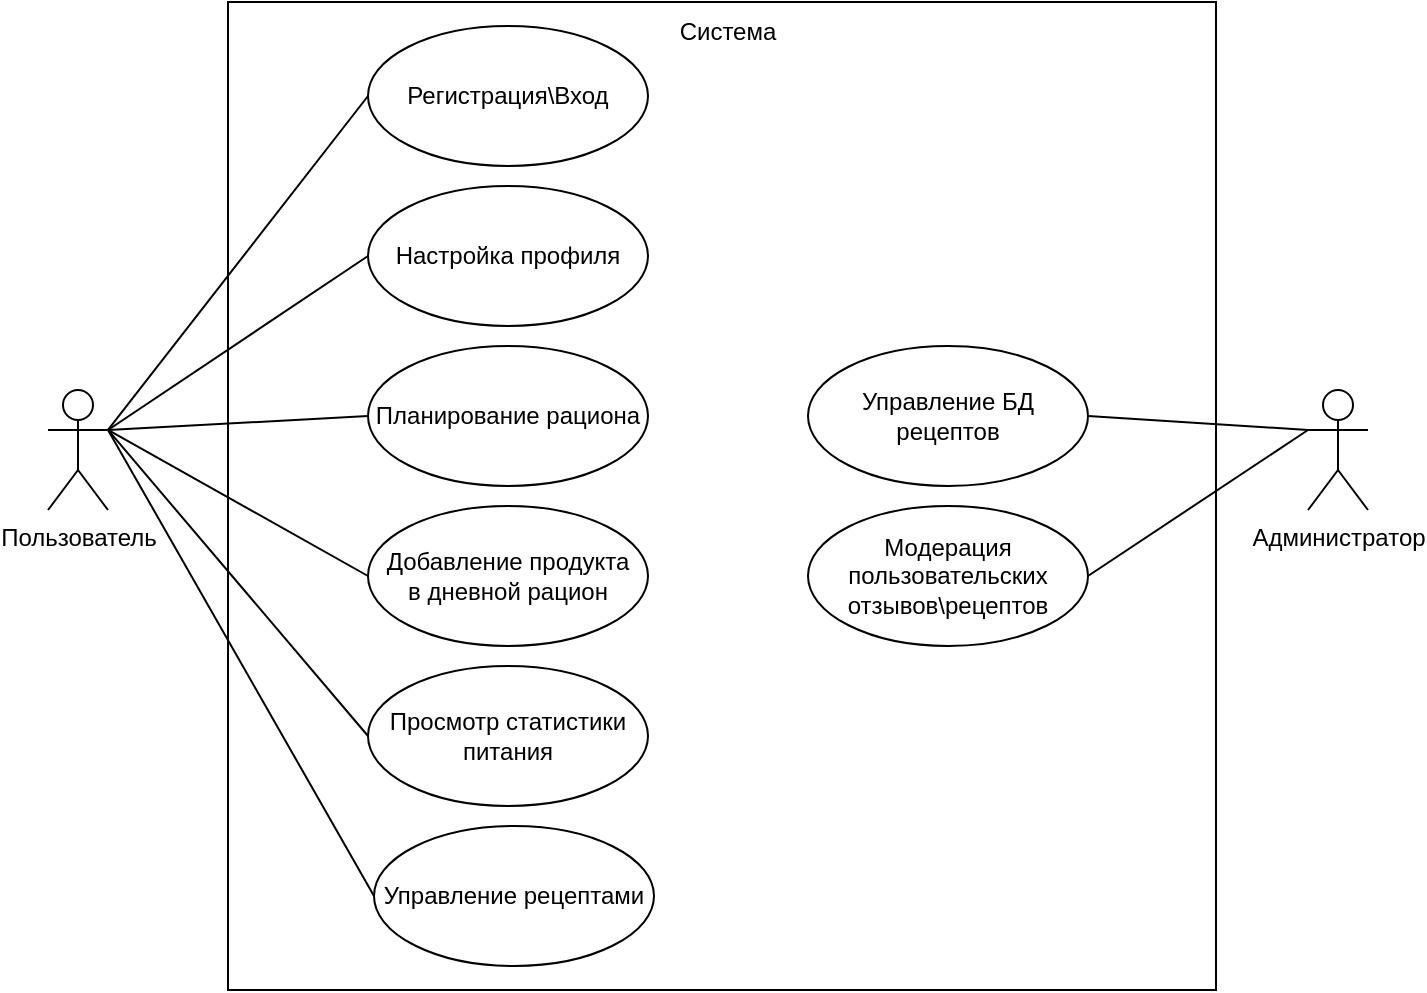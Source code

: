 <mxfile version="24.7.17">
  <diagram name="Страница — 1" id="fLW119jhsDXN4s67T2l9">
    <mxGraphModel dx="1009" dy="573" grid="1" gridSize="10" guides="1" tooltips="1" connect="1" arrows="1" fold="1" page="1" pageScale="1" pageWidth="827" pageHeight="1169" math="0" shadow="0">
      <root>
        <mxCell id="0" />
        <mxCell id="1" parent="0" />
        <mxCell id="Gs5_JI_i6F8kZX9KeWva-3" value="" style="whiteSpace=wrap;html=1;aspect=fixed;" parent="1" vertex="1">
          <mxGeometry x="150" y="66" width="494" height="494" as="geometry" />
        </mxCell>
        <mxCell id="Gs5_JI_i6F8kZX9KeWva-4" value="Пользователь" style="shape=umlActor;verticalLabelPosition=bottom;verticalAlign=top;html=1;outlineConnect=0;" parent="1" vertex="1">
          <mxGeometry x="60" y="260" width="30" height="60" as="geometry" />
        </mxCell>
        <mxCell id="Gs5_JI_i6F8kZX9KeWva-5" value="Администратор" style="shape=umlActor;verticalLabelPosition=bottom;verticalAlign=top;html=1;outlineConnect=0;" parent="1" vertex="1">
          <mxGeometry x="690" y="260" width="30" height="60" as="geometry" />
        </mxCell>
        <mxCell id="Gs5_JI_i6F8kZX9KeWva-6" value="Регистрация\Вход" style="ellipse;whiteSpace=wrap;html=1;" parent="1" vertex="1">
          <mxGeometry x="220" y="78" width="140" height="70" as="geometry" />
        </mxCell>
        <mxCell id="Gs5_JI_i6F8kZX9KeWva-7" value="Настройка профиля" style="ellipse;whiteSpace=wrap;html=1;" parent="1" vertex="1">
          <mxGeometry x="220" y="158" width="140" height="70" as="geometry" />
        </mxCell>
        <mxCell id="Gs5_JI_i6F8kZX9KeWva-8" value="Планирование рациона" style="ellipse;whiteSpace=wrap;html=1;" parent="1" vertex="1">
          <mxGeometry x="220" y="238" width="140" height="70" as="geometry" />
        </mxCell>
        <mxCell id="Gs5_JI_i6F8kZX9KeWva-9" value="Добавление продукта&lt;div&gt;в дневной рацион&lt;/div&gt;" style="ellipse;whiteSpace=wrap;html=1;" parent="1" vertex="1">
          <mxGeometry x="220" y="318" width="140" height="70" as="geometry" />
        </mxCell>
        <mxCell id="Gs5_JI_i6F8kZX9KeWva-10" value="Просмотр статистики питания" style="ellipse;whiteSpace=wrap;html=1;" parent="1" vertex="1">
          <mxGeometry x="220" y="398" width="140" height="70" as="geometry" />
        </mxCell>
        <mxCell id="Gs5_JI_i6F8kZX9KeWva-11" value="Управление рецептами" style="ellipse;whiteSpace=wrap;html=1;" parent="1" vertex="1">
          <mxGeometry x="223" y="478" width="140" height="70" as="geometry" />
        </mxCell>
        <mxCell id="Gs5_JI_i6F8kZX9KeWva-12" value="Управление БД рецептов" style="ellipse;whiteSpace=wrap;html=1;" parent="1" vertex="1">
          <mxGeometry x="440" y="238" width="140" height="70" as="geometry" />
        </mxCell>
        <mxCell id="Gs5_JI_i6F8kZX9KeWva-13" value="Модерация пользовательских отзывов\рецептов" style="ellipse;whiteSpace=wrap;html=1;" parent="1" vertex="1">
          <mxGeometry x="440" y="318" width="140" height="70" as="geometry" />
        </mxCell>
        <mxCell id="Gs5_JI_i6F8kZX9KeWva-15" value="" style="endArrow=none;html=1;rounded=0;exitX=1;exitY=0.333;exitDx=0;exitDy=0;exitPerimeter=0;entryX=0;entryY=0.5;entryDx=0;entryDy=0;" parent="1" source="Gs5_JI_i6F8kZX9KeWva-4" target="Gs5_JI_i6F8kZX9KeWva-6" edge="1">
          <mxGeometry width="50" height="50" relative="1" as="geometry">
            <mxPoint x="360" y="340" as="sourcePoint" />
            <mxPoint x="410" y="290" as="targetPoint" />
          </mxGeometry>
        </mxCell>
        <mxCell id="Gs5_JI_i6F8kZX9KeWva-16" value="" style="endArrow=none;html=1;rounded=0;exitX=1;exitY=0.333;exitDx=0;exitDy=0;exitPerimeter=0;entryX=0;entryY=0.5;entryDx=0;entryDy=0;" parent="1" source="Gs5_JI_i6F8kZX9KeWva-4" target="Gs5_JI_i6F8kZX9KeWva-7" edge="1">
          <mxGeometry width="50" height="50" relative="1" as="geometry">
            <mxPoint x="360" y="340" as="sourcePoint" />
            <mxPoint x="410" y="290" as="targetPoint" />
          </mxGeometry>
        </mxCell>
        <mxCell id="Gs5_JI_i6F8kZX9KeWva-17" value="" style="endArrow=none;html=1;rounded=0;entryX=0;entryY=0.5;entryDx=0;entryDy=0;" parent="1" target="Gs5_JI_i6F8kZX9KeWva-8" edge="1">
          <mxGeometry width="50" height="50" relative="1" as="geometry">
            <mxPoint x="90" y="280" as="sourcePoint" />
            <mxPoint x="410" y="290" as="targetPoint" />
          </mxGeometry>
        </mxCell>
        <mxCell id="Gs5_JI_i6F8kZX9KeWva-18" value="" style="endArrow=none;html=1;rounded=0;exitX=1;exitY=0.333;exitDx=0;exitDy=0;exitPerimeter=0;entryX=0;entryY=0.5;entryDx=0;entryDy=0;" parent="1" source="Gs5_JI_i6F8kZX9KeWva-4" target="Gs5_JI_i6F8kZX9KeWva-9" edge="1">
          <mxGeometry width="50" height="50" relative="1" as="geometry">
            <mxPoint x="360" y="340" as="sourcePoint" />
            <mxPoint x="410" y="290" as="targetPoint" />
          </mxGeometry>
        </mxCell>
        <mxCell id="Gs5_JI_i6F8kZX9KeWva-19" value="" style="endArrow=none;html=1;rounded=0;exitX=0;exitY=0.5;exitDx=0;exitDy=0;entryX=1;entryY=0.333;entryDx=0;entryDy=0;entryPerimeter=0;" parent="1" source="Gs5_JI_i6F8kZX9KeWva-10" target="Gs5_JI_i6F8kZX9KeWva-4" edge="1">
          <mxGeometry width="50" height="50" relative="1" as="geometry">
            <mxPoint x="360" y="340" as="sourcePoint" />
            <mxPoint x="410" y="290" as="targetPoint" />
          </mxGeometry>
        </mxCell>
        <mxCell id="Gs5_JI_i6F8kZX9KeWva-20" value="" style="endArrow=none;html=1;rounded=0;exitX=0;exitY=0.5;exitDx=0;exitDy=0;entryX=1;entryY=0.333;entryDx=0;entryDy=0;entryPerimeter=0;" parent="1" source="Gs5_JI_i6F8kZX9KeWva-11" target="Gs5_JI_i6F8kZX9KeWva-4" edge="1">
          <mxGeometry width="50" height="50" relative="1" as="geometry">
            <mxPoint x="360" y="340" as="sourcePoint" />
            <mxPoint x="410" y="290" as="targetPoint" />
          </mxGeometry>
        </mxCell>
        <mxCell id="Gs5_JI_i6F8kZX9KeWva-21" value="" style="endArrow=none;html=1;rounded=0;entryX=0;entryY=0.333;entryDx=0;entryDy=0;entryPerimeter=0;exitX=1;exitY=0.5;exitDx=0;exitDy=0;" parent="1" source="Gs5_JI_i6F8kZX9KeWva-13" target="Gs5_JI_i6F8kZX9KeWva-5" edge="1">
          <mxGeometry width="50" height="50" relative="1" as="geometry">
            <mxPoint x="360" y="340" as="sourcePoint" />
            <mxPoint x="410" y="290" as="targetPoint" />
          </mxGeometry>
        </mxCell>
        <mxCell id="Gs5_JI_i6F8kZX9KeWva-22" value="" style="endArrow=none;html=1;rounded=0;entryX=0;entryY=0.333;entryDx=0;entryDy=0;entryPerimeter=0;exitX=1;exitY=0.5;exitDx=0;exitDy=0;" parent="1" source="Gs5_JI_i6F8kZX9KeWva-12" target="Gs5_JI_i6F8kZX9KeWva-5" edge="1">
          <mxGeometry width="50" height="50" relative="1" as="geometry">
            <mxPoint x="360" y="340" as="sourcePoint" />
            <mxPoint x="410" y="290" as="targetPoint" />
          </mxGeometry>
        </mxCell>
        <mxCell id="9uRi5G7pgDsWoCiHhVfn-1" value="Система" style="text;html=1;align=center;verticalAlign=middle;whiteSpace=wrap;rounded=0;" vertex="1" parent="1">
          <mxGeometry x="370" y="66" width="60" height="30" as="geometry" />
        </mxCell>
      </root>
    </mxGraphModel>
  </diagram>
</mxfile>
